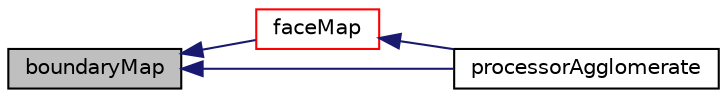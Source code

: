 digraph "boundaryMap"
{
  bgcolor="transparent";
  edge [fontname="Helvetica",fontsize="10",labelfontname="Helvetica",labelfontsize="10"];
  node [fontname="Helvetica",fontsize="10",shape=record];
  rankdir="LR";
  Node2926 [label="boundaryMap",height=0.2,width=0.4,color="black", fillcolor="grey75", style="filled", fontcolor="black"];
  Node2926 -> Node2927 [dir="back",color="midnightblue",fontsize="10",style="solid",fontname="Helvetica"];
  Node2927 [label="faceMap",height=0.2,width=0.4,color="red",URL="$a28013.html#a97eecb82c0c0f7f1f9a652cc9e623271",tooltip="Mapping from processor to procMesh face. "];
  Node2927 -> Node2930 [dir="back",color="midnightblue",fontsize="10",style="solid",fontname="Helvetica"];
  Node2930 [label="processorAgglomerate",height=0.2,width=0.4,color="black",URL="$a28013.html#a0f449fd7000147afdf5b21346399e5e3",tooltip="Whether to agglomerate across processors. "];
  Node2926 -> Node2930 [dir="back",color="midnightblue",fontsize="10",style="solid",fontname="Helvetica"];
}
